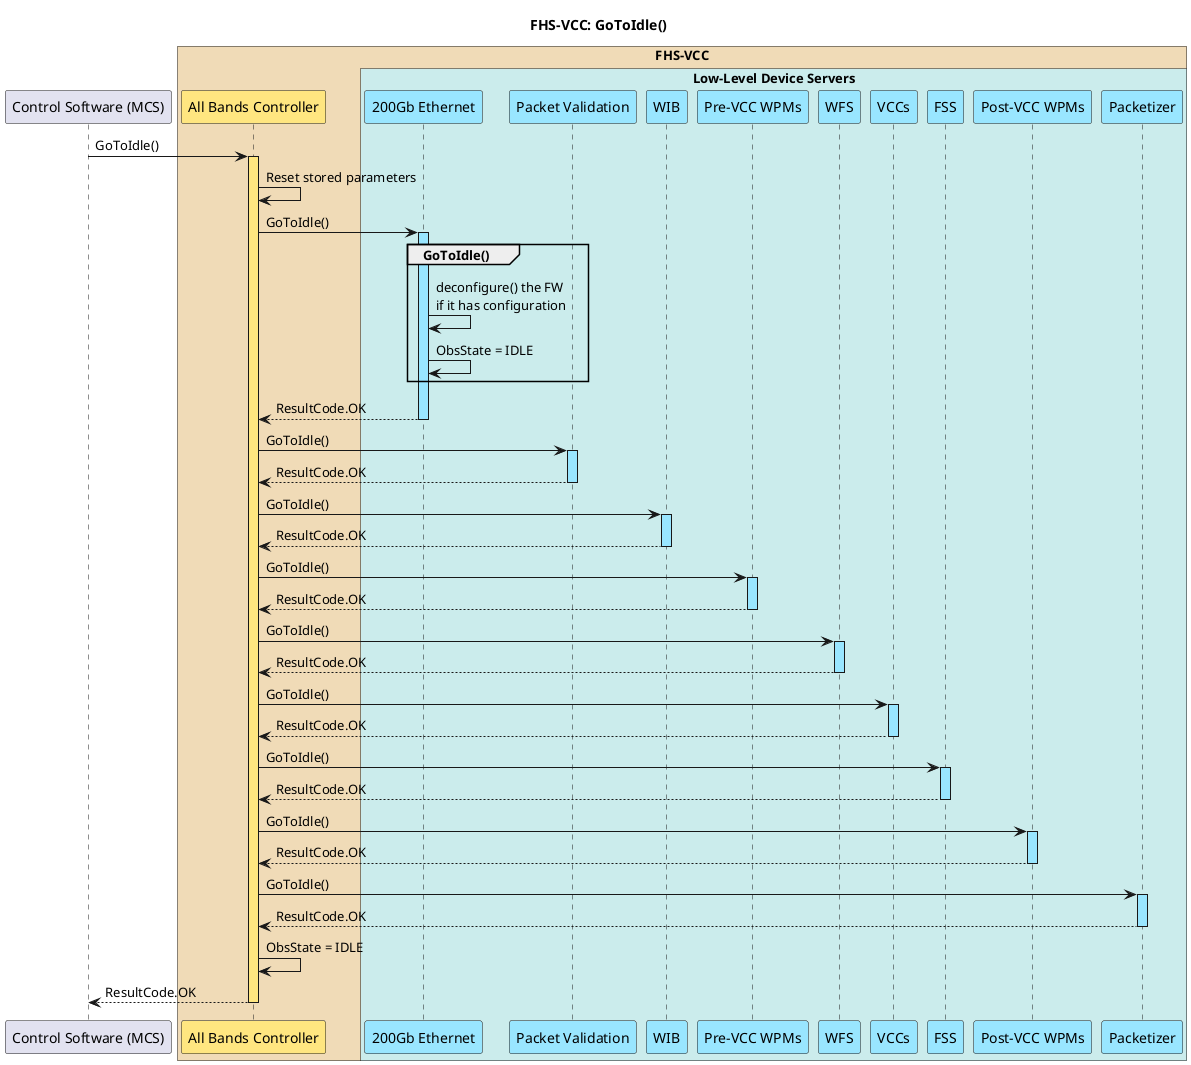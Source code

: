 @startuml fhs_vcc_go_to_idle
!pragma teoz true

title FHS-VCC: GoToIdle()

!$MCSLifeline = "#DDDDEE"
!$FHSVCCBackground = "#f0dbb7"
!$AllBands = "#ffe680"
!$AllBandsLifeline = "#ffe680"
!$LowLevelDSBackground = "#cbecec"
!$LowLevelDS = "#99e6ff"
!$LowLevelDSLifeline = "#99e6ff"

participant "Control Software (MCS)" as mcs

box "FHS-VCC" $FHSVCCBackground
participant "All Bands Controller" as allbands $AllBands
box "Low-Level Device Servers" $LowLevelDSBackground
participant "200Gb Ethernet" as eth_ds $LowLevelDS
participant "Packet Validation" as pv_ds $LowLevelDS
participant "WIB" as wib_ds $LowLevelDS
participant "Pre-VCC WPMs" as wpm_pre_ds $LowLevelDS
participant "WFS" as wfs_ds $LowLevelDS
participant "VCCs" as vcc_ds $LowLevelDS
participant "FSS" as fss_ds $LowLevelDS
participant "Post-VCC WPMs" as wpm_post_ds $LowLevelDS
participant "Packetizer" as packetizer_ds $LowLevelDS
end box
end box

mcs -> allbands ++ $AllBandsLifeline: GoToIdle()
allbands -> allbands: Reset stored parameters

allbands -> eth_ds ++ $LowLevelDSLifeline: GoToIdle()
group GoToIdle()
eth_ds -> eth_ds: deconfigure() the FW\nif it has configuration
eth_ds -> eth_ds: ObsState = IDLE
end
allbands <-- eth_ds --: ResultCode.OK

allbands -> pv_ds ++ $LowLevelDSLifeline: GoToIdle()
allbands <-- pv_ds --: ResultCode.OK

allbands -> wib_ds ++ $LowLevelDSLifeline: GoToIdle()
allbands <-- wib_ds --: ResultCode.OK

allbands -> wpm_pre_ds ++ $LowLevelDSLifeline: GoToIdle()
allbands <-- wpm_pre_ds --: ResultCode.OK

allbands -> wfs_ds ++ $LowLevelDSLifeline: GoToIdle()
allbands <-- wfs_ds --: ResultCode.OK

allbands -> vcc_ds ++ $LowLevelDSLifeline: GoToIdle()
allbands <-- vcc_ds --: ResultCode.OK

allbands -> fss_ds ++ $LowLevelDSLifeline: GoToIdle()
allbands <-- fss_ds --: ResultCode.OK

allbands -> wpm_post_ds ++ $LowLevelDSLifeline: GoToIdle()
allbands <-- wpm_post_ds --: ResultCode.OK

allbands -> packetizer_ds ++ $LowLevelDSLifeline: GoToIdle()
allbands <-- packetizer_ds --: ResultCode.OK

allbands -> allbands: ObsState = IDLE
mcs <-- allbands --: ResultCode.OK

@enduml